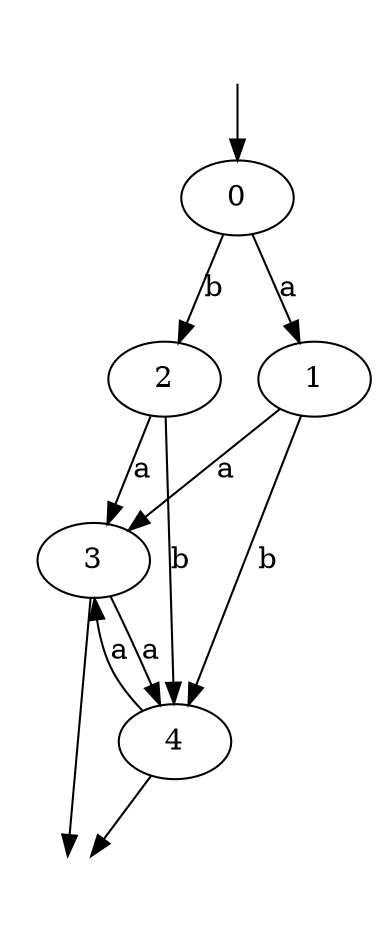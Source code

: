 digraph {
    initial [shape = none, label = ""]
    final [shape = none, label = ""]
    final [shape = none, label = ""]
    initial->0
    0->1 [label=a]
    0->2 [label=b]
    1->3 [label=a]
    1->4 [label=b]
    2->3 [label=a]
    2->4 [label=b]
    3->4 [label=a]
    4->3 [label=a]
    3->final
    4->final
}